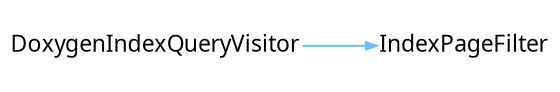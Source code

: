 digraph {
 rankdir = "LR"
 bgcolor = none;
 layout  = dot;
 edge [
   arrowsize = "0.5"
   color     = "#69BFFFFF"
 ]
 DhKIWSQ[
   shape    = none
   label    = "DoxygenIndexQueryVisitor"
   margin   = "0.01"
   fontname = "Segoe UI"
   fontsize = "11"
   fontcolor= "#010509FF"
 ]
 D1BIWSQ[
   shape    = none
   label    = "IndexPageFilter"
   margin   = "0.01"
   fontname = "Segoe UI"
   fontsize = "11"
   fontcolor= "#010509FF"
 ]
 DhKIWSQ->D1BIWSQ
}
